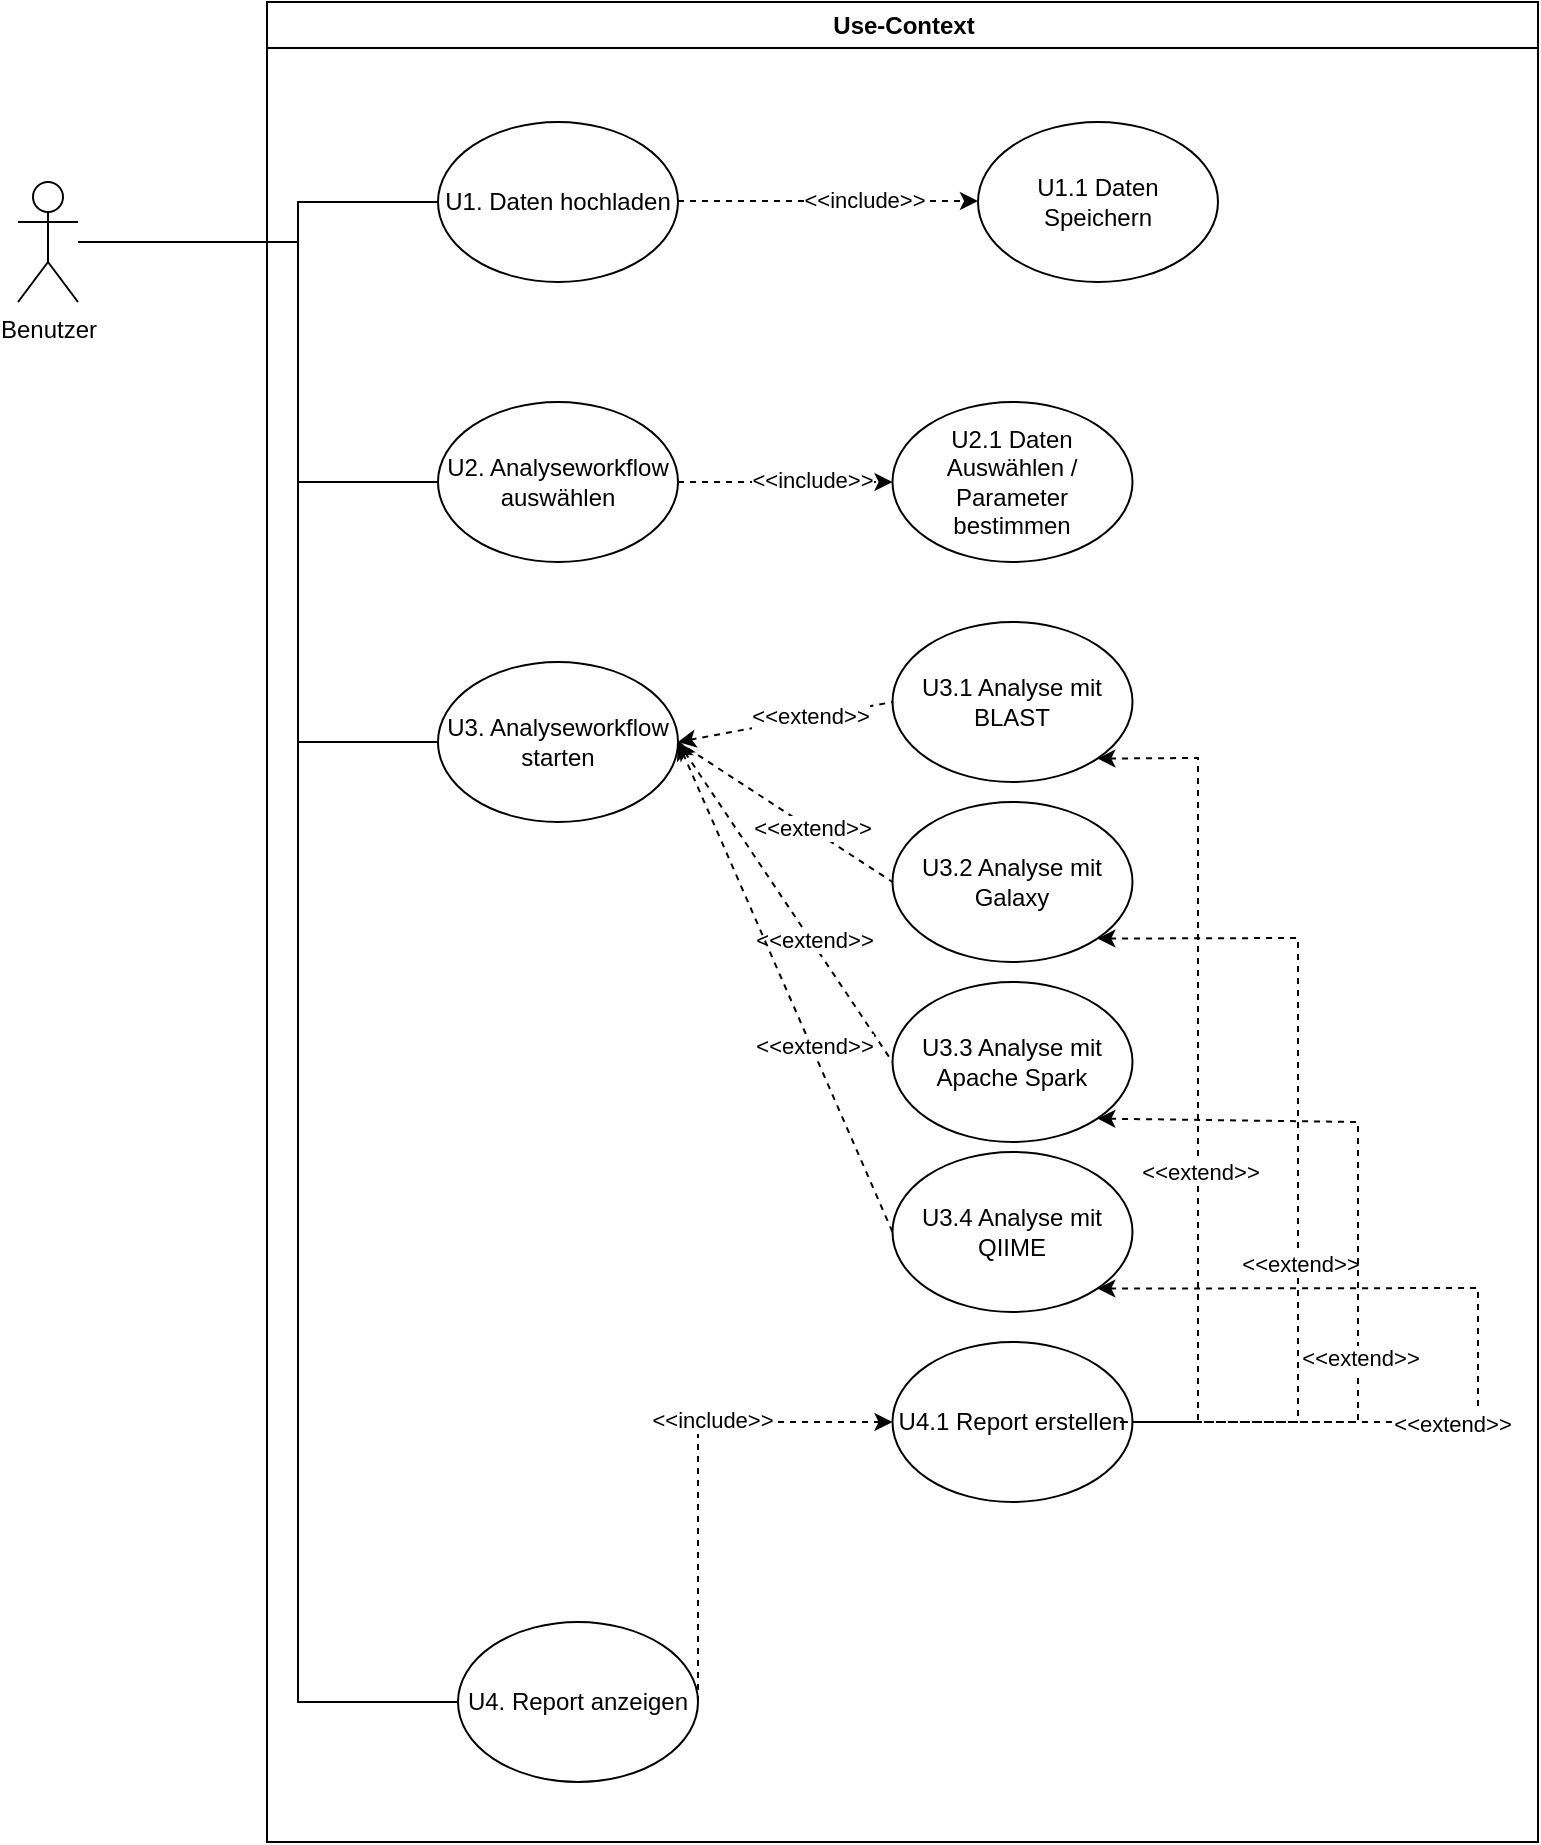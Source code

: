 <mxfile version="20.3.0" type="device"><diagram name="Page-1" id="e7e014a7-5840-1c2e-5031-d8a46d1fe8dd"><mxGraphModel dx="1106" dy="832" grid="1" gridSize="10" guides="1" tooltips="1" connect="1" arrows="1" fold="1" page="1" pageScale="1" pageWidth="827" pageHeight="1169" background="none" math="0" shadow="0"><root><mxCell id="0"/><mxCell id="1" parent="0"/><mxCell id="2" value="Use-Context" style="swimlane;whiteSpace=wrap" parent="1" vertex="1"><mxGeometry x="164.5" y="110" width="635.5" height="920" as="geometry"/></mxCell><mxCell id="F2OWdLp8CXLzmqwzeIZ_-41" value="U1. Daten hochladen" style="ellipse;whiteSpace=wrap;html=1;" parent="2" vertex="1"><mxGeometry x="85.5" y="60" width="120" height="80" as="geometry"/></mxCell><mxCell id="F2OWdLp8CXLzmqwzeIZ_-45" value="U2. Analyseworkflow auswählen" style="ellipse;whiteSpace=wrap;html=1;" parent="2" vertex="1"><mxGeometry x="85.5" y="200" width="120" height="80" as="geometry"/></mxCell><mxCell id="F2OWdLp8CXLzmqwzeIZ_-46" value="U4. Report anzeigen" style="ellipse;whiteSpace=wrap;html=1;" parent="2" vertex="1"><mxGeometry x="95.5" y="810" width="120" height="80" as="geometry"/></mxCell><mxCell id="F2OWdLp8CXLzmqwzeIZ_-49" value="U1.1 Daten Speichern" style="ellipse;whiteSpace=wrap;html=1;" parent="2" vertex="1"><mxGeometry x="355.5" y="60" width="120" height="80" as="geometry"/></mxCell><mxCell id="F2OWdLp8CXLzmqwzeIZ_-50" value="U2.1 Daten Auswählen / Parameter bestimmen" style="ellipse;whiteSpace=wrap;html=1;" parent="2" vertex="1"><mxGeometry x="312.75" y="200" width="120" height="80" as="geometry"/></mxCell><mxCell id="F2OWdLp8CXLzmqwzeIZ_-52" value="U3.1 Analyse mit BLAST" style="ellipse;whiteSpace=wrap;html=1;" parent="2" vertex="1"><mxGeometry x="312.75" y="310" width="120" height="80" as="geometry"/></mxCell><mxCell id="F2OWdLp8CXLzmqwzeIZ_-54" value="U3.3 Analyse mit Apache Spark" style="ellipse;whiteSpace=wrap;html=1;" parent="2" vertex="1"><mxGeometry x="312.75" y="490" width="120" height="80" as="geometry"/></mxCell><mxCell id="F2OWdLp8CXLzmqwzeIZ_-55" value="U3.2 Analyse mit Galaxy" style="ellipse;whiteSpace=wrap;html=1;" parent="2" vertex="1"><mxGeometry x="312.75" y="400" width="120" height="80" as="geometry"/></mxCell><mxCell id="F2OWdLp8CXLzmqwzeIZ_-56" value="U3.4 Analyse mit QIIME" style="ellipse;whiteSpace=wrap;html=1;" parent="2" vertex="1"><mxGeometry x="312.75" y="575" width="120" height="80" as="geometry"/></mxCell><mxCell id="F2OWdLp8CXLzmqwzeIZ_-57" value="U3. Analyseworkflow starten" style="ellipse;whiteSpace=wrap;html=1;" parent="2" vertex="1"><mxGeometry x="85.5" y="330" width="120" height="80" as="geometry"/></mxCell><mxCell id="F2OWdLp8CXLzmqwzeIZ_-67" value="" style="endArrow=classic;html=1;rounded=0;entryX=0;entryY=0.5;entryDx=0;entryDy=0;exitX=1;exitY=0.5;exitDx=0;exitDy=0;dashed=1;" parent="2" edge="1"><mxGeometry width="50" height="50" relative="1" as="geometry"><mxPoint x="205.5" y="99.5" as="sourcePoint"/><mxPoint x="355.5" y="99.5" as="targetPoint"/></mxGeometry></mxCell><mxCell id="F2OWdLp8CXLzmqwzeIZ_-68" value="&amp;lt;&amp;lt;include&amp;gt;&amp;gt;" style="edgeLabel;html=1;align=center;verticalAlign=middle;resizable=0;points=[];" parent="F2OWdLp8CXLzmqwzeIZ_-67" vertex="1" connectable="0"><mxGeometry x="0.24" y="1" relative="1" as="geometry"><mxPoint as="offset"/></mxGeometry></mxCell><mxCell id="F2OWdLp8CXLzmqwzeIZ_-69" value="" style="endArrow=classic;html=1;rounded=0;exitX=1;exitY=0.5;exitDx=0;exitDy=0;dashed=1;" parent="2" source="F2OWdLp8CXLzmqwzeIZ_-45" target="F2OWdLp8CXLzmqwzeIZ_-50" edge="1"><mxGeometry width="50" height="50" relative="1" as="geometry"><mxPoint x="225.5" y="210" as="sourcePoint"/><mxPoint x="375.5" y="210" as="targetPoint"/></mxGeometry></mxCell><mxCell id="F2OWdLp8CXLzmqwzeIZ_-70" value="&amp;lt;&amp;lt;include&amp;gt;&amp;gt;" style="edgeLabel;html=1;align=center;verticalAlign=middle;resizable=0;points=[];" parent="F2OWdLp8CXLzmqwzeIZ_-69" vertex="1" connectable="0"><mxGeometry x="0.24" y="1" relative="1" as="geometry"><mxPoint as="offset"/></mxGeometry></mxCell><mxCell id="F2OWdLp8CXLzmqwzeIZ_-71" value="" style="endArrow=none;html=1;rounded=0;exitX=1;exitY=0.5;exitDx=0;exitDy=0;dashed=1;entryX=0;entryY=0.5;entryDx=0;entryDy=0;endFill=0;startArrow=classic;startFill=1;" parent="2" source="F2OWdLp8CXLzmqwzeIZ_-57" target="F2OWdLp8CXLzmqwzeIZ_-52" edge="1"><mxGeometry width="50" height="50" relative="1" as="geometry"><mxPoint x="215.5" y="250" as="sourcePoint"/><mxPoint x="322.75" y="250" as="targetPoint"/></mxGeometry></mxCell><mxCell id="F2OWdLp8CXLzmqwzeIZ_-72" value="&amp;lt;&amp;lt;extend&amp;gt;&amp;gt;" style="edgeLabel;html=1;align=center;verticalAlign=middle;resizable=0;points=[];" parent="F2OWdLp8CXLzmqwzeIZ_-71" vertex="1" connectable="0"><mxGeometry x="0.24" y="1" relative="1" as="geometry"><mxPoint as="offset"/></mxGeometry></mxCell><mxCell id="F2OWdLp8CXLzmqwzeIZ_-73" value="" style="endArrow=none;html=1;rounded=0;exitX=1;exitY=0.5;exitDx=0;exitDy=0;dashed=1;entryX=0;entryY=0.5;entryDx=0;entryDy=0;startArrow=none;startFill=0;endFill=0;" parent="2" source="F2OWdLp8CXLzmqwzeIZ_-57" target="F2OWdLp8CXLzmqwzeIZ_-55" edge="1"><mxGeometry width="50" height="50" relative="1" as="geometry"><mxPoint x="215.5" y="380" as="sourcePoint"/><mxPoint x="322.75" y="360" as="targetPoint"/></mxGeometry></mxCell><mxCell id="F2OWdLp8CXLzmqwzeIZ_-74" value="&amp;lt;&amp;lt;extend&amp;gt;&amp;gt;" style="edgeLabel;html=1;align=center;verticalAlign=middle;resizable=0;points=[];" parent="F2OWdLp8CXLzmqwzeIZ_-73" vertex="1" connectable="0"><mxGeometry x="0.24" y="1" relative="1" as="geometry"><mxPoint as="offset"/></mxGeometry></mxCell><mxCell id="F2OWdLp8CXLzmqwzeIZ_-75" value="" style="endArrow=none;html=1;rounded=0;exitX=1;exitY=0.5;exitDx=0;exitDy=0;dashed=1;entryX=0;entryY=0.5;entryDx=0;entryDy=0;endFill=0;startArrow=classic;startFill=1;" parent="2" source="F2OWdLp8CXLzmqwzeIZ_-57" target="F2OWdLp8CXLzmqwzeIZ_-54" edge="1"><mxGeometry width="50" height="50" relative="1" as="geometry"><mxPoint x="225.5" y="390" as="sourcePoint"/><mxPoint x="332.75" y="370" as="targetPoint"/></mxGeometry></mxCell><mxCell id="F2OWdLp8CXLzmqwzeIZ_-76" value="&amp;lt;&amp;lt;extend&amp;gt;&amp;gt;" style="edgeLabel;html=1;align=center;verticalAlign=middle;resizable=0;points=[];" parent="F2OWdLp8CXLzmqwzeIZ_-75" vertex="1" connectable="0"><mxGeometry x="0.24" y="1" relative="1" as="geometry"><mxPoint as="offset"/></mxGeometry></mxCell><mxCell id="F2OWdLp8CXLzmqwzeIZ_-77" value="" style="endArrow=none;html=1;rounded=0;exitX=1;exitY=0.5;exitDx=0;exitDy=0;dashed=1;entryX=0;entryY=0.5;entryDx=0;entryDy=0;endFill=0;startArrow=classic;startFill=1;" parent="2" source="F2OWdLp8CXLzmqwzeIZ_-57" target="F2OWdLp8CXLzmqwzeIZ_-56" edge="1"><mxGeometry width="50" height="50" relative="1" as="geometry"><mxPoint x="235.5" y="400" as="sourcePoint"/><mxPoint x="342.75" y="380" as="targetPoint"/></mxGeometry></mxCell><mxCell id="F2OWdLp8CXLzmqwzeIZ_-78" value="&amp;lt;&amp;lt;extend&amp;gt;&amp;gt;" style="edgeLabel;html=1;align=center;verticalAlign=middle;resizable=0;points=[];" parent="F2OWdLp8CXLzmqwzeIZ_-77" vertex="1" connectable="0"><mxGeometry x="0.24" y="1" relative="1" as="geometry"><mxPoint as="offset"/></mxGeometry></mxCell><mxCell id="F2OWdLp8CXLzmqwzeIZ_-87" value="U4.1 Report erstellen" style="ellipse;whiteSpace=wrap;html=1;" parent="2" vertex="1"><mxGeometry x="312.75" y="670" width="120" height="80" as="geometry"/></mxCell><mxCell id="F2OWdLp8CXLzmqwzeIZ_-89" value="" style="endArrow=none;html=1;rounded=0;exitX=1;exitY=1;exitDx=0;exitDy=0;dashed=1;entryX=1;entryY=0.5;entryDx=0;entryDy=0;endFill=0;startArrow=classic;startFill=1;" parent="2" source="F2OWdLp8CXLzmqwzeIZ_-52" target="F2OWdLp8CXLzmqwzeIZ_-87" edge="1"><mxGeometry width="50" height="50" relative="1" as="geometry"><mxPoint x="455.5" y="340" as="sourcePoint"/><mxPoint x="455.5" y="715" as="targetPoint"/><Array as="points"><mxPoint x="465.5" y="378"/><mxPoint x="465.5" y="710"/></Array></mxGeometry></mxCell><mxCell id="F2OWdLp8CXLzmqwzeIZ_-90" value="&amp;lt;&amp;lt;extend&amp;gt;&amp;gt;" style="edgeLabel;html=1;align=center;verticalAlign=middle;resizable=0;points=[];" parent="F2OWdLp8CXLzmqwzeIZ_-89" vertex="1" connectable="0"><mxGeometry x="0.24" y="1" relative="1" as="geometry"><mxPoint as="offset"/></mxGeometry></mxCell><mxCell id="F2OWdLp8CXLzmqwzeIZ_-91" value="" style="endArrow=none;html=1;rounded=0;exitX=1;exitY=1;exitDx=0;exitDy=0;dashed=1;entryX=1;entryY=0.5;entryDx=0;entryDy=0;endFill=0;startArrow=classic;startFill=1;" parent="2" source="F2OWdLp8CXLzmqwzeIZ_-55" target="F2OWdLp8CXLzmqwzeIZ_-87" edge="1"><mxGeometry width="50" height="50" relative="1" as="geometry"><mxPoint x="425.176" y="388.284" as="sourcePoint"/><mxPoint x="442.75" y="720" as="targetPoint"/><Array as="points"><mxPoint x="515.5" y="468"/><mxPoint x="515.5" y="710"/></Array></mxGeometry></mxCell><mxCell id="F2OWdLp8CXLzmqwzeIZ_-92" value="&amp;lt;&amp;lt;extend&amp;gt;&amp;gt;" style="edgeLabel;html=1;align=center;verticalAlign=middle;resizable=0;points=[];" parent="F2OWdLp8CXLzmqwzeIZ_-91" vertex="1" connectable="0"><mxGeometry x="0.24" y="1" relative="1" as="geometry"><mxPoint as="offset"/></mxGeometry></mxCell><mxCell id="F2OWdLp8CXLzmqwzeIZ_-97" value="" style="endArrow=classic;html=1;rounded=0;exitX=1;exitY=0.5;exitDx=0;exitDy=0;dashed=1;entryX=0;entryY=0.5;entryDx=0;entryDy=0;" parent="2" source="F2OWdLp8CXLzmqwzeIZ_-46" target="F2OWdLp8CXLzmqwzeIZ_-87" edge="1"><mxGeometry width="50" height="50" relative="1" as="geometry"><mxPoint x="235.5" y="849.5" as="sourcePoint"/><mxPoint x="342.75" y="849.5" as="targetPoint"/><Array as="points"><mxPoint x="215.5" y="710"/></Array></mxGeometry></mxCell><mxCell id="F2OWdLp8CXLzmqwzeIZ_-98" value="&amp;lt;&amp;lt;include&amp;gt;&amp;gt;" style="edgeLabel;html=1;align=center;verticalAlign=middle;resizable=0;points=[];" parent="F2OWdLp8CXLzmqwzeIZ_-97" vertex="1" connectable="0"><mxGeometry x="0.24" y="1" relative="1" as="geometry"><mxPoint as="offset"/></mxGeometry></mxCell><mxCell id="F2OWdLp8CXLzmqwzeIZ_-42" value="Benutzer" style="shape=umlActor;verticalLabelPosition=bottom;verticalAlign=top;html=1;outlineConnect=0;" parent="1" vertex="1"><mxGeometry x="40" y="200" width="30" height="60" as="geometry"/></mxCell><mxCell id="F2OWdLp8CXLzmqwzeIZ_-58" value="" style="endArrow=none;html=1;rounded=0;entryX=0;entryY=0.5;entryDx=0;entryDy=0;" parent="1" source="F2OWdLp8CXLzmqwzeIZ_-42" target="F2OWdLp8CXLzmqwzeIZ_-45" edge="1"><mxGeometry width="50" height="50" relative="1" as="geometry"><mxPoint x="350" y="430" as="sourcePoint"/><mxPoint x="400" y="380" as="targetPoint"/><Array as="points"><mxPoint x="180" y="230"/><mxPoint x="180" y="350"/></Array></mxGeometry></mxCell><mxCell id="F2OWdLp8CXLzmqwzeIZ_-60" value="" style="endArrow=none;html=1;rounded=0;entryX=0;entryY=0.5;entryDx=0;entryDy=0;" parent="1" source="F2OWdLp8CXLzmqwzeIZ_-42" target="F2OWdLp8CXLzmqwzeIZ_-41" edge="1"><mxGeometry width="50" height="50" relative="1" as="geometry"><mxPoint x="350" y="430" as="sourcePoint"/><mxPoint x="400" y="380" as="targetPoint"/><Array as="points"><mxPoint x="180" y="230"/><mxPoint x="180" y="210"/></Array></mxGeometry></mxCell><mxCell id="F2OWdLp8CXLzmqwzeIZ_-63" value="" style="endArrow=none;html=1;rounded=0;entryX=0;entryY=0.5;entryDx=0;entryDy=0;" parent="1" target="F2OWdLp8CXLzmqwzeIZ_-57" edge="1"><mxGeometry width="50" height="50" relative="1" as="geometry"><mxPoint x="180" y="230" as="sourcePoint"/><mxPoint x="260" y="360" as="targetPoint"/><Array as="points"><mxPoint x="180" y="249"/><mxPoint x="180" y="480"/></Array></mxGeometry></mxCell><mxCell id="F2OWdLp8CXLzmqwzeIZ_-64" value="" style="endArrow=none;html=1;rounded=0;entryX=0;entryY=0.5;entryDx=0;entryDy=0;" parent="1" target="F2OWdLp8CXLzmqwzeIZ_-46" edge="1"><mxGeometry width="50" height="50" relative="1" as="geometry"><mxPoint x="180" y="230" as="sourcePoint"/><mxPoint x="260" y="490" as="targetPoint"/><Array as="points"><mxPoint x="180" y="600"/><mxPoint x="180" y="960"/></Array></mxGeometry></mxCell><mxCell id="F2OWdLp8CXLzmqwzeIZ_-93" value="" style="endArrow=none;html=1;rounded=0;exitX=1;exitY=1;exitDx=0;exitDy=0;dashed=1;endFill=0;startArrow=classic;startFill=1;" parent="1" source="F2OWdLp8CXLzmqwzeIZ_-54" edge="1"><mxGeometry width="50" height="50" relative="1" as="geometry"><mxPoint x="589.676" y="588.284" as="sourcePoint"/><mxPoint x="590" y="820" as="targetPoint"/><Array as="points"><mxPoint x="710" y="670"/><mxPoint x="710" y="820"/></Array></mxGeometry></mxCell><mxCell id="F2OWdLp8CXLzmqwzeIZ_-94" value="&amp;lt;&amp;lt;extend&amp;gt;&amp;gt;" style="edgeLabel;html=1;align=center;verticalAlign=middle;resizable=0;points=[];" parent="F2OWdLp8CXLzmqwzeIZ_-93" vertex="1" connectable="0"><mxGeometry x="0.24" y="1" relative="1" as="geometry"><mxPoint as="offset"/></mxGeometry></mxCell><mxCell id="F2OWdLp8CXLzmqwzeIZ_-95" value="" style="endArrow=none;html=1;rounded=0;exitX=1;exitY=1;exitDx=0;exitDy=0;dashed=1;endFill=0;startArrow=classic;startFill=1;" parent="1" source="F2OWdLp8CXLzmqwzeIZ_-56" edge="1"><mxGeometry width="50" height="50" relative="1" as="geometry"><mxPoint x="589.676" y="678.284" as="sourcePoint"/><mxPoint x="590" y="820" as="targetPoint"/><Array as="points"><mxPoint x="770" y="753"/><mxPoint x="770" y="820"/></Array></mxGeometry></mxCell><mxCell id="F2OWdLp8CXLzmqwzeIZ_-96" value="&amp;lt;&amp;lt;extend&amp;gt;&amp;gt;" style="edgeLabel;html=1;align=center;verticalAlign=middle;resizable=0;points=[];" parent="F2OWdLp8CXLzmqwzeIZ_-95" vertex="1" connectable="0"><mxGeometry x="0.24" y="1" relative="1" as="geometry"><mxPoint as="offset"/></mxGeometry></mxCell></root></mxGraphModel></diagram></mxfile>